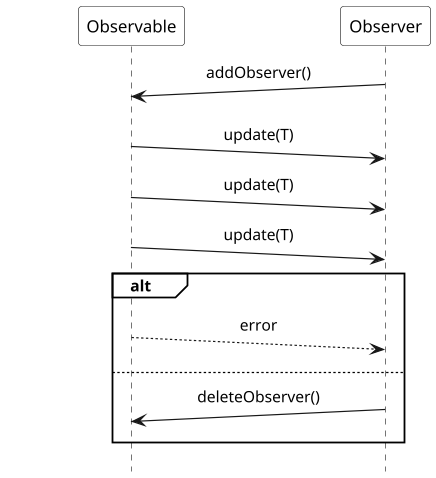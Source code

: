 @startuml

scale 1.2
hide footbox

!pragma teoz true

skinparam monochrome true
skinparam defaultFontName Source Sans Pro
skinparam sequenceMessageAlign center
skinparam participantBackgroundColor #white
skinparam noteBackgroundColor #white
skinparam sequenceGroupBackgroundColor #white
skinparam participantPadding 60

participant Observable
participant Observer

Observer ->(10) Observable : addObserver()

Observable ->(10) Observer : update(T)
Observable ->(10) Observer : update(T)
Observable ->(10) Observer : update(T)

alt
    Observable -->(10) Observer : error
else
    Observer ->(10) Observable : deleteObserver()
end

@enduml

